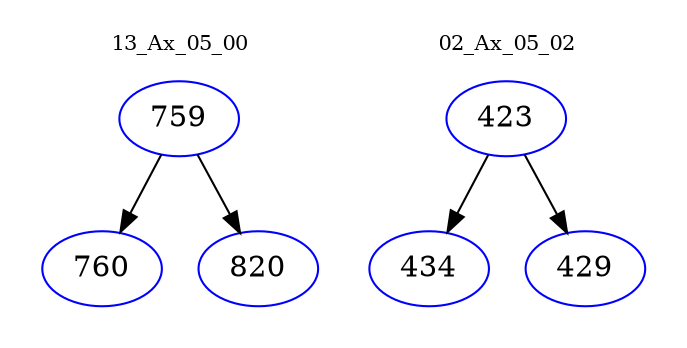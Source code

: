 digraph{
subgraph cluster_0 {
color = white
label = "13_Ax_05_00";
fontsize=10;
T0_759 [label="759", color="blue"]
T0_759 -> T0_760 [color="black"]
T0_760 [label="760", color="blue"]
T0_759 -> T0_820 [color="black"]
T0_820 [label="820", color="blue"]
}
subgraph cluster_1 {
color = white
label = "02_Ax_05_02";
fontsize=10;
T1_423 [label="423", color="blue"]
T1_423 -> T1_434 [color="black"]
T1_434 [label="434", color="blue"]
T1_423 -> T1_429 [color="black"]
T1_429 [label="429", color="blue"]
}
}
